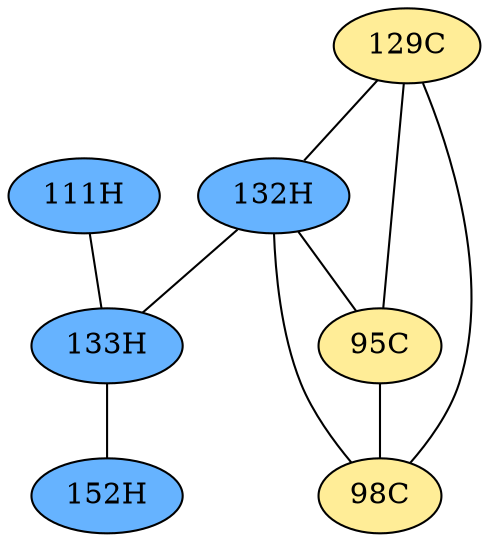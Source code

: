 // The Round Table
graph {
	"111H" [fillcolor="#66B3FF" style=radial]
	"133H" [fillcolor="#66B3FF" style=radial]
	"111H" -- "133H" [penwidth=1]
	"129C" [fillcolor="#FFED97" style=radial]
	"95C" [fillcolor="#FFED97" style=radial]
	"129C" -- "95C" [penwidth=1]
	"129C" [fillcolor="#FFED97" style=radial]
	"98C" [fillcolor="#FFED97" style=radial]
	"129C" -- "98C" [penwidth=1]
	"129C" [fillcolor="#FFED97" style=radial]
	"132H" [fillcolor="#66B3FF" style=radial]
	"129C" -- "132H" [penwidth=1]
	"132H" [fillcolor="#66B3FF" style=radial]
	"95C" [fillcolor="#FFED97" style=radial]
	"132H" -- "95C" [penwidth=1]
	"132H" [fillcolor="#66B3FF" style=radial]
	"98C" [fillcolor="#FFED97" style=radial]
	"132H" -- "98C" [penwidth=1]
	"132H" [fillcolor="#66B3FF" style=radial]
	"133H" [fillcolor="#66B3FF" style=radial]
	"132H" -- "133H" [penwidth=1]
	"133H" [fillcolor="#66B3FF" style=radial]
	"152H" [fillcolor="#66B3FF" style=radial]
	"133H" -- "152H" [penwidth=1]
	"95C" [fillcolor="#FFED97" style=radial]
	"98C" [fillcolor="#FFED97" style=radial]
	"95C" -- "98C" [penwidth=1]
}
